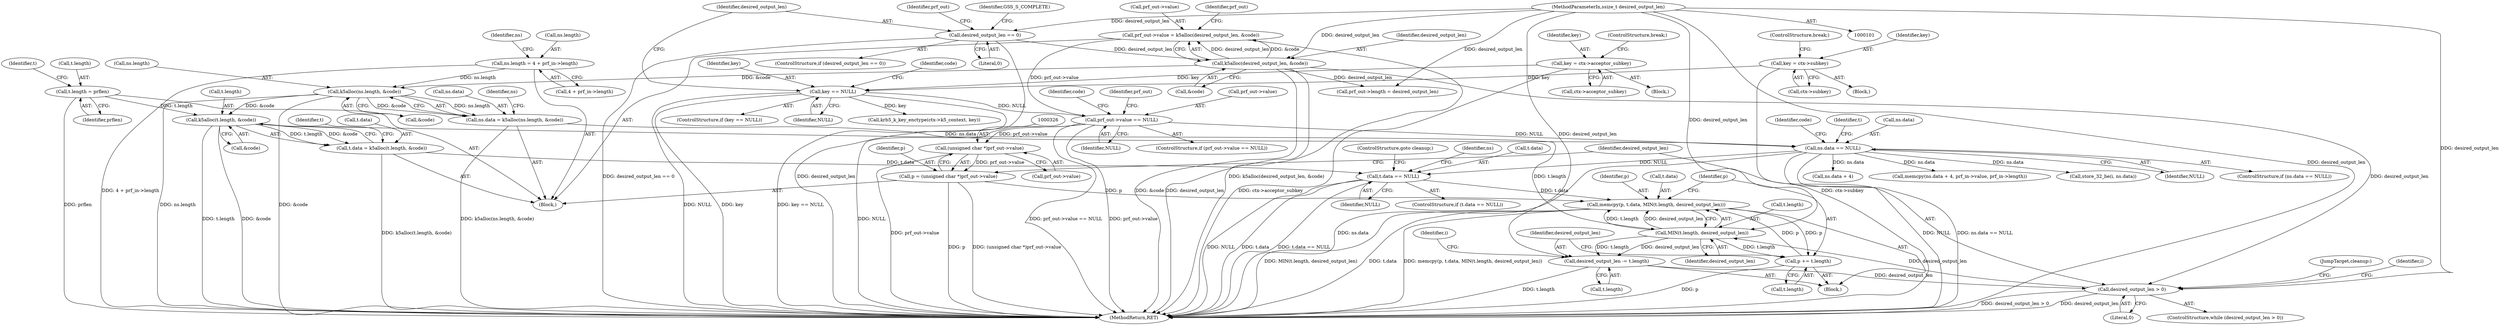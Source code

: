 digraph "0_krb5_82dc33da50338ac84c7b4102dc6513d897d0506a_8@API" {
"1000356" [label="(Call,memcpy(p, t.data, MIN(t.length, desired_output_len)))"];
"1000366" [label="(Call,p += t.length)"];
"1000361" [label="(Call,MIN(t.length, desired_output_len))"];
"1000295" [label="(Call,k5alloc(t.length, &code))"];
"1000286" [label="(Call,t.length = prflen)"];
"1000269" [label="(Call,k5alloc(ns.length, &code))"];
"1000256" [label="(Call,ns.length = 4 + prf_in->length)"];
"1000218" [label="(Call,k5alloc(desired_output_len, &code))"];
"1000209" [label="(Call,desired_output_len == 0)"];
"1000106" [label="(MethodParameterIn,ssize_t desired_output_len)"];
"1000331" [label="(Call,desired_output_len > 0)"];
"1000371" [label="(Call,desired_output_len -= t.length)"];
"1000356" [label="(Call,memcpy(p, t.data, MIN(t.length, desired_output_len)))"];
"1000323" [label="(Call,p = (unsigned char *)prf_out->value)"];
"1000325" [label="(Call,(unsigned char *)prf_out->value)"];
"1000223" [label="(Call,prf_out->value == NULL)"];
"1000214" [label="(Call,prf_out->value = k5alloc(desired_output_len, &code))"];
"1000200" [label="(Call,key == NULL)"];
"1000181" [label="(Call,key = ctx->acceptor_subkey)"];
"1000188" [label="(Call,key = ctx->subkey)"];
"1000302" [label="(Call,t.data == NULL)"];
"1000291" [label="(Call,t.data = k5alloc(t.length, &code))"];
"1000276" [label="(Call,ns.data == NULL)"];
"1000265" [label="(Call,ns.data = k5alloc(ns.length, &code))"];
"1000183" [label="(Call,ctx->acceptor_subkey)"];
"1000213" [label="(Identifier,GSS_S_COMPLETE)"];
"1000223" [label="(Call,prf_out->value == NULL)"];
"1000296" [label="(Call,t.length)"];
"1000307" [label="(ControlStructure,goto cleanup;)"];
"1000366" [label="(Call,p += t.length)"];
"1000302" [label="(Call,t.data == NULL)"];
"1000324" [label="(Identifier,p)"];
"1000220" [label="(Call,&code)"];
"1000311" [label="(Identifier,ns)"];
"1000378" [label="(JumpTarget,cleanup:)"];
"1000244" [label="(Call,krb5_k_key_enctype(ctx->k5_context, key))"];
"1000230" [label="(Identifier,code)"];
"1000330" [label="(ControlStructure,while (desired_output_len > 0))"];
"1000304" [label="(Identifier,t)"];
"1000287" [label="(Call,t.length)"];
"1000334" [label="(Block,)"];
"1000371" [label="(Call,desired_output_len -= t.length)"];
"1000211" [label="(Literal,0)"];
"1000373" [label="(Call,t.length)"];
"1000273" [label="(Call,&code)"];
"1000335" [label="(Call,store_32_be(i, ns.data))"];
"1000199" [label="(ControlStructure,if (key == NULL))"];
"1000193" [label="(ControlStructure,break;)"];
"1000306" [label="(Identifier,NULL)"];
"1000323" [label="(Call,p = (unsigned char *)prf_out->value)"];
"1000280" [label="(Identifier,NULL)"];
"1000288" [label="(Identifier,t)"];
"1000275" [label="(ControlStructure,if (ns.data == NULL))"];
"1000276" [label="(Call,ns.data == NULL)"];
"1000210" [label="(Identifier,desired_output_len)"];
"1000357" [label="(Identifier,p)"];
"1000106" [label="(MethodParameterIn,ssize_t desired_output_len)"];
"1000325" [label="(Call,(unsigned char *)prf_out->value)"];
"1000190" [label="(Call,ctx->subkey)"];
"1000181" [label="(Call,key = ctx->acceptor_subkey)"];
"1000367" [label="(Identifier,p)"];
"1000299" [label="(Call,&code)"];
"1000265" [label="(Call,ns.data = k5alloc(ns.length, &code))"];
"1000202" [label="(Identifier,NULL)"];
"1000225" [label="(Identifier,prf_out)"];
"1000186" [label="(ControlStructure,break;)"];
"1000292" [label="(Call,t.data)"];
"1000215" [label="(Call,prf_out->value)"];
"1000108" [label="(Block,)"];
"1000295" [label="(Call,k5alloc(t.length, &code))"];
"1000208" [label="(ControlStructure,if (desired_output_len == 0))"];
"1000270" [label="(Call,ns.length)"];
"1000266" [label="(Call,ns.data)"];
"1000356" [label="(Call,memcpy(p, t.data, MIN(t.length, desired_output_len)))"];
"1000267" [label="(Identifier,ns)"];
"1000269" [label="(Call,k5alloc(ns.length, &code))"];
"1000362" [label="(Call,t.length)"];
"1000233" [label="(Call,prf_out->length = desired_output_len)"];
"1000309" [label="(Call,ns.data + 4)"];
"1000189" [label="(Identifier,key)"];
"1000308" [label="(Call,memcpy(ns.data + 4, prf_in->value, prf_in->length))"];
"1000377" [label="(Identifier,i)"];
"1000201" [label="(Identifier,key)"];
"1000336" [label="(Identifier,i)"];
"1000257" [label="(Call,ns.length)"];
"1000303" [label="(Call,t.data)"];
"1000333" [label="(Literal,0)"];
"1000327" [label="(Call,prf_out->value)"];
"1000412" [label="(MethodReturn,RET)"];
"1000209" [label="(Call,desired_output_len == 0)"];
"1000365" [label="(Identifier,desired_output_len)"];
"1000372" [label="(Identifier,desired_output_len)"];
"1000290" [label="(Identifier,prflen)"];
"1000277" [label="(Call,ns.data)"];
"1000180" [label="(Block,)"];
"1000205" [label="(Identifier,code)"];
"1000361" [label="(Call,MIN(t.length, desired_output_len))"];
"1000235" [label="(Identifier,prf_out)"];
"1000256" [label="(Call,ns.length = 4 + prf_in->length)"];
"1000301" [label="(ControlStructure,if (t.data == NULL))"];
"1000219" [label="(Identifier,desired_output_len)"];
"1000283" [label="(Identifier,code)"];
"1000332" [label="(Identifier,desired_output_len)"];
"1000214" [label="(Call,prf_out->value = k5alloc(desired_output_len, &code))"];
"1000174" [label="(Block,)"];
"1000224" [label="(Call,prf_out->value)"];
"1000368" [label="(Call,t.length)"];
"1000358" [label="(Call,t.data)"];
"1000188" [label="(Call,key = ctx->subkey)"];
"1000222" [label="(ControlStructure,if (prf_out->value == NULL))"];
"1000200" [label="(Call,key == NULL)"];
"1000278" [label="(Identifier,ns)"];
"1000218" [label="(Call,k5alloc(desired_output_len, &code))"];
"1000331" [label="(Call,desired_output_len > 0)"];
"1000291" [label="(Call,t.data = k5alloc(t.length, &code))"];
"1000286" [label="(Call,t.length = prflen)"];
"1000293" [label="(Identifier,t)"];
"1000260" [label="(Call,4 + prf_in->length)"];
"1000182" [label="(Identifier,key)"];
"1000227" [label="(Identifier,NULL)"];
"1000216" [label="(Identifier,prf_out)"];
"1000356" -> "1000334"  [label="AST: "];
"1000356" -> "1000361"  [label="CFG: "];
"1000357" -> "1000356"  [label="AST: "];
"1000358" -> "1000356"  [label="AST: "];
"1000361" -> "1000356"  [label="AST: "];
"1000367" -> "1000356"  [label="CFG: "];
"1000356" -> "1000412"  [label="DDG: memcpy(p, t.data, MIN(t.length, desired_output_len))"];
"1000356" -> "1000412"  [label="DDG: MIN(t.length, desired_output_len)"];
"1000356" -> "1000412"  [label="DDG: t.data"];
"1000366" -> "1000356"  [label="DDG: p"];
"1000323" -> "1000356"  [label="DDG: p"];
"1000302" -> "1000356"  [label="DDG: t.data"];
"1000361" -> "1000356"  [label="DDG: t.length"];
"1000361" -> "1000356"  [label="DDG: desired_output_len"];
"1000356" -> "1000366"  [label="DDG: p"];
"1000366" -> "1000334"  [label="AST: "];
"1000366" -> "1000368"  [label="CFG: "];
"1000367" -> "1000366"  [label="AST: "];
"1000368" -> "1000366"  [label="AST: "];
"1000372" -> "1000366"  [label="CFG: "];
"1000366" -> "1000412"  [label="DDG: p"];
"1000361" -> "1000366"  [label="DDG: t.length"];
"1000361" -> "1000365"  [label="CFG: "];
"1000362" -> "1000361"  [label="AST: "];
"1000365" -> "1000361"  [label="AST: "];
"1000295" -> "1000361"  [label="DDG: t.length"];
"1000331" -> "1000361"  [label="DDG: desired_output_len"];
"1000106" -> "1000361"  [label="DDG: desired_output_len"];
"1000361" -> "1000371"  [label="DDG: t.length"];
"1000361" -> "1000371"  [label="DDG: desired_output_len"];
"1000295" -> "1000291"  [label="AST: "];
"1000295" -> "1000299"  [label="CFG: "];
"1000296" -> "1000295"  [label="AST: "];
"1000299" -> "1000295"  [label="AST: "];
"1000291" -> "1000295"  [label="CFG: "];
"1000295" -> "1000412"  [label="DDG: t.length"];
"1000295" -> "1000412"  [label="DDG: &code"];
"1000295" -> "1000291"  [label="DDG: t.length"];
"1000295" -> "1000291"  [label="DDG: &code"];
"1000286" -> "1000295"  [label="DDG: t.length"];
"1000269" -> "1000295"  [label="DDG: &code"];
"1000286" -> "1000108"  [label="AST: "];
"1000286" -> "1000290"  [label="CFG: "];
"1000287" -> "1000286"  [label="AST: "];
"1000290" -> "1000286"  [label="AST: "];
"1000293" -> "1000286"  [label="CFG: "];
"1000286" -> "1000412"  [label="DDG: prflen"];
"1000269" -> "1000265"  [label="AST: "];
"1000269" -> "1000273"  [label="CFG: "];
"1000270" -> "1000269"  [label="AST: "];
"1000273" -> "1000269"  [label="AST: "];
"1000265" -> "1000269"  [label="CFG: "];
"1000269" -> "1000412"  [label="DDG: &code"];
"1000269" -> "1000412"  [label="DDG: ns.length"];
"1000269" -> "1000265"  [label="DDG: ns.length"];
"1000269" -> "1000265"  [label="DDG: &code"];
"1000256" -> "1000269"  [label="DDG: ns.length"];
"1000218" -> "1000269"  [label="DDG: &code"];
"1000256" -> "1000108"  [label="AST: "];
"1000256" -> "1000260"  [label="CFG: "];
"1000257" -> "1000256"  [label="AST: "];
"1000260" -> "1000256"  [label="AST: "];
"1000267" -> "1000256"  [label="CFG: "];
"1000256" -> "1000412"  [label="DDG: 4 + prf_in->length"];
"1000218" -> "1000214"  [label="AST: "];
"1000218" -> "1000220"  [label="CFG: "];
"1000219" -> "1000218"  [label="AST: "];
"1000220" -> "1000218"  [label="AST: "];
"1000214" -> "1000218"  [label="CFG: "];
"1000218" -> "1000412"  [label="DDG: desired_output_len"];
"1000218" -> "1000412"  [label="DDG: &code"];
"1000218" -> "1000214"  [label="DDG: desired_output_len"];
"1000218" -> "1000214"  [label="DDG: &code"];
"1000209" -> "1000218"  [label="DDG: desired_output_len"];
"1000106" -> "1000218"  [label="DDG: desired_output_len"];
"1000218" -> "1000233"  [label="DDG: desired_output_len"];
"1000218" -> "1000331"  [label="DDG: desired_output_len"];
"1000209" -> "1000208"  [label="AST: "];
"1000209" -> "1000211"  [label="CFG: "];
"1000210" -> "1000209"  [label="AST: "];
"1000211" -> "1000209"  [label="AST: "];
"1000213" -> "1000209"  [label="CFG: "];
"1000216" -> "1000209"  [label="CFG: "];
"1000209" -> "1000412"  [label="DDG: desired_output_len == 0"];
"1000209" -> "1000412"  [label="DDG: desired_output_len"];
"1000106" -> "1000209"  [label="DDG: desired_output_len"];
"1000106" -> "1000101"  [label="AST: "];
"1000106" -> "1000412"  [label="DDG: desired_output_len"];
"1000106" -> "1000233"  [label="DDG: desired_output_len"];
"1000106" -> "1000331"  [label="DDG: desired_output_len"];
"1000106" -> "1000371"  [label="DDG: desired_output_len"];
"1000331" -> "1000330"  [label="AST: "];
"1000331" -> "1000333"  [label="CFG: "];
"1000332" -> "1000331"  [label="AST: "];
"1000333" -> "1000331"  [label="AST: "];
"1000336" -> "1000331"  [label="CFG: "];
"1000378" -> "1000331"  [label="CFG: "];
"1000331" -> "1000412"  [label="DDG: desired_output_len > 0"];
"1000331" -> "1000412"  [label="DDG: desired_output_len"];
"1000371" -> "1000331"  [label="DDG: desired_output_len"];
"1000371" -> "1000334"  [label="AST: "];
"1000371" -> "1000373"  [label="CFG: "];
"1000372" -> "1000371"  [label="AST: "];
"1000373" -> "1000371"  [label="AST: "];
"1000377" -> "1000371"  [label="CFG: "];
"1000371" -> "1000412"  [label="DDG: t.length"];
"1000323" -> "1000108"  [label="AST: "];
"1000323" -> "1000325"  [label="CFG: "];
"1000324" -> "1000323"  [label="AST: "];
"1000325" -> "1000323"  [label="AST: "];
"1000332" -> "1000323"  [label="CFG: "];
"1000323" -> "1000412"  [label="DDG: p"];
"1000323" -> "1000412"  [label="DDG: (unsigned char *)prf_out->value"];
"1000325" -> "1000323"  [label="DDG: prf_out->value"];
"1000325" -> "1000327"  [label="CFG: "];
"1000326" -> "1000325"  [label="AST: "];
"1000327" -> "1000325"  [label="AST: "];
"1000325" -> "1000412"  [label="DDG: prf_out->value"];
"1000223" -> "1000325"  [label="DDG: prf_out->value"];
"1000223" -> "1000222"  [label="AST: "];
"1000223" -> "1000227"  [label="CFG: "];
"1000224" -> "1000223"  [label="AST: "];
"1000227" -> "1000223"  [label="AST: "];
"1000230" -> "1000223"  [label="CFG: "];
"1000235" -> "1000223"  [label="CFG: "];
"1000223" -> "1000412"  [label="DDG: NULL"];
"1000223" -> "1000412"  [label="DDG: prf_out->value == NULL"];
"1000223" -> "1000412"  [label="DDG: prf_out->value"];
"1000214" -> "1000223"  [label="DDG: prf_out->value"];
"1000200" -> "1000223"  [label="DDG: NULL"];
"1000223" -> "1000276"  [label="DDG: NULL"];
"1000214" -> "1000108"  [label="AST: "];
"1000215" -> "1000214"  [label="AST: "];
"1000225" -> "1000214"  [label="CFG: "];
"1000214" -> "1000412"  [label="DDG: k5alloc(desired_output_len, &code)"];
"1000200" -> "1000199"  [label="AST: "];
"1000200" -> "1000202"  [label="CFG: "];
"1000201" -> "1000200"  [label="AST: "];
"1000202" -> "1000200"  [label="AST: "];
"1000205" -> "1000200"  [label="CFG: "];
"1000210" -> "1000200"  [label="CFG: "];
"1000200" -> "1000412"  [label="DDG: key"];
"1000200" -> "1000412"  [label="DDG: key == NULL"];
"1000200" -> "1000412"  [label="DDG: NULL"];
"1000181" -> "1000200"  [label="DDG: key"];
"1000188" -> "1000200"  [label="DDG: key"];
"1000200" -> "1000244"  [label="DDG: key"];
"1000181" -> "1000180"  [label="AST: "];
"1000181" -> "1000183"  [label="CFG: "];
"1000182" -> "1000181"  [label="AST: "];
"1000183" -> "1000181"  [label="AST: "];
"1000186" -> "1000181"  [label="CFG: "];
"1000181" -> "1000412"  [label="DDG: ctx->acceptor_subkey"];
"1000188" -> "1000174"  [label="AST: "];
"1000188" -> "1000190"  [label="CFG: "];
"1000189" -> "1000188"  [label="AST: "];
"1000190" -> "1000188"  [label="AST: "];
"1000193" -> "1000188"  [label="CFG: "];
"1000188" -> "1000412"  [label="DDG: ctx->subkey"];
"1000302" -> "1000301"  [label="AST: "];
"1000302" -> "1000306"  [label="CFG: "];
"1000303" -> "1000302"  [label="AST: "];
"1000306" -> "1000302"  [label="AST: "];
"1000307" -> "1000302"  [label="CFG: "];
"1000311" -> "1000302"  [label="CFG: "];
"1000302" -> "1000412"  [label="DDG: t.data"];
"1000302" -> "1000412"  [label="DDG: NULL"];
"1000302" -> "1000412"  [label="DDG: t.data == NULL"];
"1000291" -> "1000302"  [label="DDG: t.data"];
"1000276" -> "1000302"  [label="DDG: NULL"];
"1000291" -> "1000108"  [label="AST: "];
"1000292" -> "1000291"  [label="AST: "];
"1000304" -> "1000291"  [label="CFG: "];
"1000291" -> "1000412"  [label="DDG: k5alloc(t.length, &code)"];
"1000276" -> "1000275"  [label="AST: "];
"1000276" -> "1000280"  [label="CFG: "];
"1000277" -> "1000276"  [label="AST: "];
"1000280" -> "1000276"  [label="AST: "];
"1000283" -> "1000276"  [label="CFG: "];
"1000288" -> "1000276"  [label="CFG: "];
"1000276" -> "1000412"  [label="DDG: NULL"];
"1000276" -> "1000412"  [label="DDG: ns.data == NULL"];
"1000276" -> "1000412"  [label="DDG: ns.data"];
"1000265" -> "1000276"  [label="DDG: ns.data"];
"1000276" -> "1000308"  [label="DDG: ns.data"];
"1000276" -> "1000309"  [label="DDG: ns.data"];
"1000276" -> "1000335"  [label="DDG: ns.data"];
"1000265" -> "1000108"  [label="AST: "];
"1000266" -> "1000265"  [label="AST: "];
"1000278" -> "1000265"  [label="CFG: "];
"1000265" -> "1000412"  [label="DDG: k5alloc(ns.length, &code)"];
}
